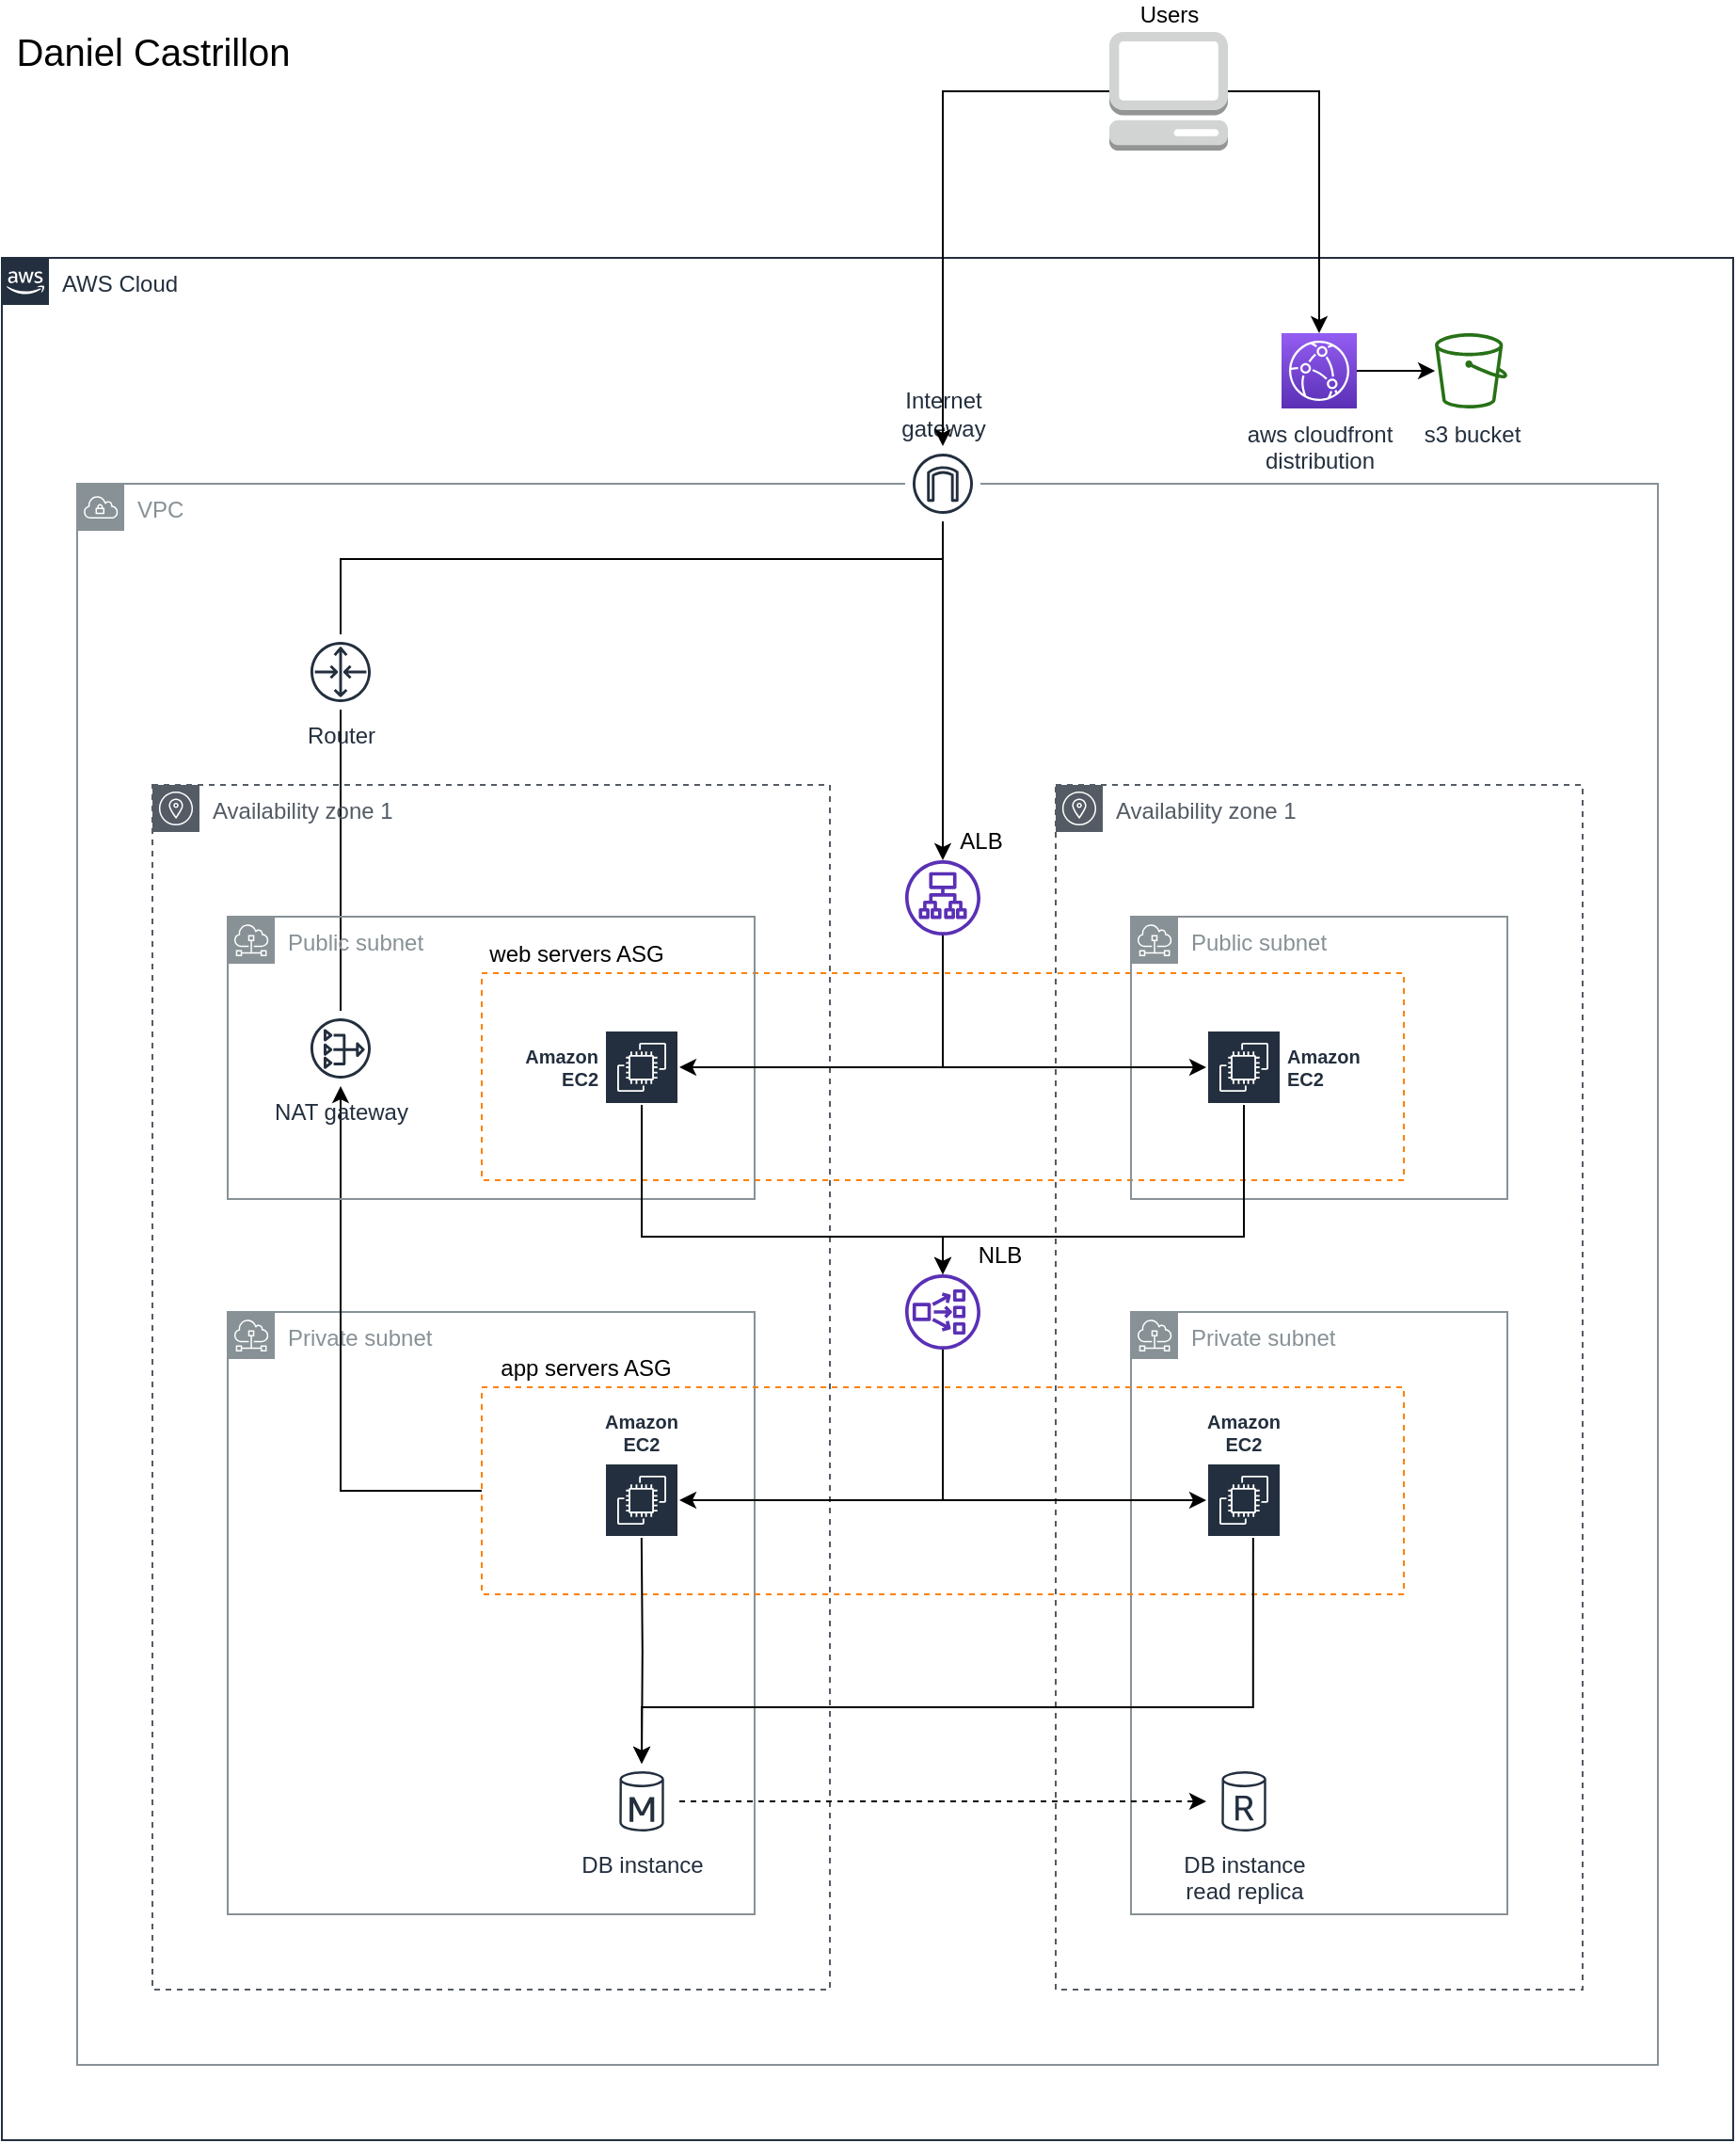 <mxfile version="13.3.9" type="device"><diagram id="j-by3AWz8vU5eYm6dDOK" name="Page-1"><mxGraphModel dx="1426" dy="860" grid="1" gridSize="10" guides="1" tooltips="1" connect="1" arrows="1" fold="1" page="1" pageScale="1" pageWidth="1600" pageHeight="1200" math="0" shadow="0"><root><mxCell id="0"/><mxCell id="1" parent="0"/><mxCell id="bcwaNz6wSpsGdtzyh42G-106" value="VPC" style="outlineConnect=0;gradientColor=none;html=1;whiteSpace=wrap;fontSize=12;fontStyle=0;shape=mxgraph.aws4.group;grIcon=mxgraph.aws4.group_vpc;strokeColor=#879196;fillColor=none;verticalAlign=top;align=left;spacingLeft=30;fontColor=#879196;dashed=0;" vertex="1" parent="1"><mxGeometry x="240" y="280" width="840" height="840" as="geometry"/></mxCell><mxCell id="bcwaNz6wSpsGdtzyh42G-95" value="AWS Cloud" style="points=[[0,0],[0.25,0],[0.5,0],[0.75,0],[1,0],[1,0.25],[1,0.5],[1,0.75],[1,1],[0.75,1],[0.5,1],[0.25,1],[0,1],[0,0.75],[0,0.5],[0,0.25]];outlineConnect=0;gradientColor=none;html=1;whiteSpace=wrap;fontSize=12;fontStyle=0;shape=mxgraph.aws4.group;grIcon=mxgraph.aws4.group_aws_cloud_alt;strokeColor=#232F3E;fillColor=none;verticalAlign=top;align=left;spacingLeft=30;fontColor=#232F3E;dashed=0;" vertex="1" parent="1"><mxGeometry x="200" y="160" width="920" height="1000" as="geometry"/></mxCell><mxCell id="bcwaNz6wSpsGdtzyh42G-43" style="edgeStyle=orthogonalEdgeStyle;rounded=0;orthogonalLoop=1;jettySize=auto;html=1;endArrow=none;endFill=0;" edge="1" parent="1" source="bcwaNz6wSpsGdtzyh42G-16" target="bcwaNz6wSpsGdtzyh42G-32"><mxGeometry relative="1" as="geometry"/></mxCell><mxCell id="bcwaNz6wSpsGdtzyh42G-76" value="" style="rounded=0;whiteSpace=wrap;html=1;dashed=1;fillColor=none;strokeColor=#FF8000;" vertex="1" parent="1"><mxGeometry x="455" y="540" width="490" height="110" as="geometry"/></mxCell><mxCell id="bcwaNz6wSpsGdtzyh42G-30" value="Availability zone 1" style="outlineConnect=0;gradientColor=none;html=1;whiteSpace=wrap;fontSize=12;fontStyle=0;shape=mxgraph.aws4.group;grIcon=mxgraph.aws4.group_availability_zone;strokeColor=#545B64;fillColor=none;verticalAlign=top;align=left;spacingLeft=30;fontColor=#545B64;dashed=1;" vertex="1" parent="1"><mxGeometry x="760" y="440" width="280" height="640" as="geometry"/></mxCell><mxCell id="bcwaNz6wSpsGdtzyh42G-7" value="Availability zone 1" style="outlineConnect=0;gradientColor=none;html=1;whiteSpace=wrap;fontSize=12;fontStyle=0;shape=mxgraph.aws4.group;grIcon=mxgraph.aws4.group_availability_zone;strokeColor=#545B64;fillColor=none;verticalAlign=top;align=left;spacingLeft=30;fontColor=#545B64;dashed=1;" vertex="1" parent="1"><mxGeometry x="280" y="440" width="360" height="640" as="geometry"/></mxCell><mxCell id="bcwaNz6wSpsGdtzyh42G-58" value="Private subnet" style="outlineConnect=0;gradientColor=none;html=1;whiteSpace=wrap;fontSize=12;fontStyle=0;shape=mxgraph.aws4.group;grIcon=mxgraph.aws4.group_subnet;strokeColor=#879196;fillColor=none;verticalAlign=top;align=left;spacingLeft=30;fontColor=#879196;dashed=0;" vertex="1" parent="1"><mxGeometry x="800" y="720" width="200" height="320" as="geometry"/></mxCell><mxCell id="bcwaNz6wSpsGdtzyh42G-18" value="Private subnet" style="outlineConnect=0;gradientColor=none;html=1;whiteSpace=wrap;fontSize=12;fontStyle=0;shape=mxgraph.aws4.group;grIcon=mxgraph.aws4.group_subnet;strokeColor=#879196;fillColor=none;verticalAlign=top;align=left;spacingLeft=30;fontColor=#879196;dashed=0;" vertex="1" parent="1"><mxGeometry x="320" y="720" width="280" height="320" as="geometry"/></mxCell><mxCell id="bcwaNz6wSpsGdtzyh42G-83" style="edgeStyle=orthogonalEdgeStyle;rounded=0;orthogonalLoop=1;jettySize=auto;html=1;endArrow=classic;endFill=1;" edge="1" parent="1" source="bcwaNz6wSpsGdtzyh42G-66" target="bcwaNz6wSpsGdtzyh42G-16"><mxGeometry relative="1" as="geometry"/></mxCell><mxCell id="bcwaNz6wSpsGdtzyh42G-66" value="" style="rounded=0;whiteSpace=wrap;html=1;dashed=1;fillColor=none;strokeColor=#FF8000;" vertex="1" parent="1"><mxGeometry x="455" y="760" width="490" height="110" as="geometry"/></mxCell><mxCell id="bcwaNz6wSpsGdtzyh42G-47" value="Public subnet" style="outlineConnect=0;gradientColor=none;html=1;whiteSpace=wrap;fontSize=12;fontStyle=0;shape=mxgraph.aws4.group;grIcon=mxgraph.aws4.group_subnet;strokeColor=#879196;verticalAlign=top;align=left;spacingLeft=30;fontColor=#879196;dashed=0;fillColor=none;" vertex="1" parent="1"><mxGeometry x="800" y="510" width="200" height="150" as="geometry"/></mxCell><mxCell id="bcwaNz6wSpsGdtzyh42G-17" value="Public subnet" style="outlineConnect=0;gradientColor=none;html=1;whiteSpace=wrap;fontSize=12;fontStyle=0;shape=mxgraph.aws4.group;grIcon=mxgraph.aws4.group_subnet;strokeColor=#879196;verticalAlign=top;align=left;spacingLeft=30;fontColor=#879196;dashed=0;fillColor=none;" vertex="1" parent="1"><mxGeometry x="320" y="510" width="280" height="150" as="geometry"/></mxCell><mxCell id="bcwaNz6wSpsGdtzyh42G-16" value="NAT gateway" style="outlineConnect=0;fontColor=#232F3E;gradientColor=none;strokeColor=#232F3E;fillColor=#ffffff;dashed=0;verticalLabelPosition=bottom;verticalAlign=top;align=center;html=1;fontSize=12;fontStyle=0;aspect=fixed;shape=mxgraph.aws4.resourceIcon;resIcon=mxgraph.aws4.nat_gateway;" vertex="1" parent="1"><mxGeometry x="360" y="560" width="40" height="40" as="geometry"/></mxCell><mxCell id="bcwaNz6wSpsGdtzyh42G-65" style="edgeStyle=orthogonalEdgeStyle;rounded=0;orthogonalLoop=1;jettySize=auto;html=1;endArrow=classic;endFill=1;dashed=1;" edge="1" parent="1" source="bcwaNz6wSpsGdtzyh42G-20" target="bcwaNz6wSpsGdtzyh42G-62"><mxGeometry relative="1" as="geometry"><Array as="points"><mxPoint x="540" y="980"/></Array></mxGeometry></mxCell><mxCell id="bcwaNz6wSpsGdtzyh42G-20" value="DB instance" style="outlineConnect=0;fontColor=#232F3E;gradientColor=none;strokeColor=#232F3E;fillColor=#ffffff;dashed=0;verticalLabelPosition=bottom;verticalAlign=top;align=center;html=1;fontSize=12;fontStyle=0;aspect=fixed;shape=mxgraph.aws4.resourceIcon;resIcon=mxgraph.aws4.db_instance;" vertex="1" parent="1"><mxGeometry x="520" y="960" width="40" height="40" as="geometry"/></mxCell><mxCell id="bcwaNz6wSpsGdtzyh42G-21" value="s3 bucket" style="outlineConnect=0;fontColor=#232F3E;gradientColor=none;fillColor=#277116;strokeColor=none;dashed=0;verticalLabelPosition=bottom;verticalAlign=top;align=center;html=1;fontSize=12;fontStyle=0;aspect=fixed;pointerEvents=1;shape=mxgraph.aws4.bucket;" vertex="1" parent="1"><mxGeometry x="961.54" y="200" width="38.46" height="40" as="geometry"/></mxCell><mxCell id="bcwaNz6wSpsGdtzyh42G-26" style="edgeStyle=orthogonalEdgeStyle;rounded=0;orthogonalLoop=1;jettySize=auto;html=1;" edge="1" parent="1" source="bcwaNz6wSpsGdtzyh42G-25" target="bcwaNz6wSpsGdtzyh42G-21"><mxGeometry relative="1" as="geometry"/></mxCell><mxCell id="bcwaNz6wSpsGdtzyh42G-25" value="aws cloudfront&lt;br&gt;distribution" style="outlineConnect=0;fontColor=#232F3E;gradientColor=#945DF2;gradientDirection=north;fillColor=#5A30B5;strokeColor=#ffffff;dashed=0;verticalLabelPosition=bottom;verticalAlign=top;align=center;html=1;fontSize=12;fontStyle=0;aspect=fixed;shape=mxgraph.aws4.resourceIcon;resIcon=mxgraph.aws4.cloudfront;" vertex="1" parent="1"><mxGeometry x="880" y="200" width="40" height="40" as="geometry"/></mxCell><mxCell id="bcwaNz6wSpsGdtzyh42G-53" style="edgeStyle=orthogonalEdgeStyle;rounded=0;orthogonalLoop=1;jettySize=auto;html=1;endArrow=classic;endFill=1;" edge="1" parent="1" source="bcwaNz6wSpsGdtzyh42G-27" target="bcwaNz6wSpsGdtzyh42G-28"><mxGeometry relative="1" as="geometry"><Array as="points"><mxPoint x="700" y="290"/><mxPoint x="700" y="290"/></Array></mxGeometry></mxCell><mxCell id="bcwaNz6wSpsGdtzyh42G-27" value="Internet&#10;gateway" style="outlineConnect=0;fontColor=#232F3E;gradientColor=none;strokeColor=#232F3E;fillColor=#ffffff;dashed=0;verticalLabelPosition=top;verticalAlign=bottom;align=center;html=1;fontSize=12;fontStyle=0;aspect=fixed;shape=mxgraph.aws4.resourceIcon;resIcon=mxgraph.aws4.internet_gateway;labelPosition=center;" vertex="1" parent="1"><mxGeometry x="680" y="260" width="40" height="40" as="geometry"/></mxCell><mxCell id="bcwaNz6wSpsGdtzyh42G-101" style="edgeStyle=orthogonalEdgeStyle;rounded=0;orthogonalLoop=1;jettySize=auto;html=1;endArrow=classic;endFill=1;" edge="1" parent="1" source="bcwaNz6wSpsGdtzyh42G-28" target="bcwaNz6wSpsGdtzyh42G-98"><mxGeometry relative="1" as="geometry"><Array as="points"><mxPoint x="700" y="590"/></Array></mxGeometry></mxCell><mxCell id="bcwaNz6wSpsGdtzyh42G-102" style="edgeStyle=orthogonalEdgeStyle;rounded=0;orthogonalLoop=1;jettySize=auto;html=1;endArrow=classic;endFill=1;" edge="1" parent="1" source="bcwaNz6wSpsGdtzyh42G-28" target="bcwaNz6wSpsGdtzyh42G-99"><mxGeometry relative="1" as="geometry"><Array as="points"><mxPoint x="700" y="590"/></Array></mxGeometry></mxCell><mxCell id="bcwaNz6wSpsGdtzyh42G-28" value="" style="outlineConnect=0;fontColor=#232F3E;gradientColor=none;fillColor=#5A30B5;strokeColor=none;dashed=0;verticalLabelPosition=top;verticalAlign=bottom;align=center;html=1;fontSize=12;fontStyle=0;aspect=fixed;pointerEvents=1;shape=mxgraph.aws4.application_load_balancer;labelPosition=center;" vertex="1" parent="1"><mxGeometry x="680" y="480" width="40" height="40" as="geometry"/></mxCell><mxCell id="bcwaNz6wSpsGdtzyh42G-39" style="edgeStyle=orthogonalEdgeStyle;rounded=0;orthogonalLoop=1;jettySize=auto;html=1;endArrow=none;endFill=0;" edge="1" parent="1" source="bcwaNz6wSpsGdtzyh42G-32" target="bcwaNz6wSpsGdtzyh42G-27"><mxGeometry relative="1" as="geometry"><Array as="points"><mxPoint x="380" y="320"/><mxPoint x="700" y="320"/></Array></mxGeometry></mxCell><mxCell id="bcwaNz6wSpsGdtzyh42G-32" value="Router" style="outlineConnect=0;fontColor=#232F3E;gradientColor=none;strokeColor=#232F3E;fillColor=#ffffff;dashed=0;verticalLabelPosition=bottom;verticalAlign=top;align=center;html=1;fontSize=12;fontStyle=0;aspect=fixed;shape=mxgraph.aws4.resourceIcon;resIcon=mxgraph.aws4.router;" vertex="1" parent="1"><mxGeometry x="360" y="360" width="40" height="40" as="geometry"/></mxCell><mxCell id="bcwaNz6wSpsGdtzyh42G-34" style="edgeStyle=orthogonalEdgeStyle;rounded=0;orthogonalLoop=1;jettySize=auto;html=1;" edge="1" parent="1" source="bcwaNz6wSpsGdtzyh42G-33" target="bcwaNz6wSpsGdtzyh42G-27"><mxGeometry relative="1" as="geometry"/></mxCell><mxCell id="bcwaNz6wSpsGdtzyh42G-36" style="edgeStyle=orthogonalEdgeStyle;rounded=0;orthogonalLoop=1;jettySize=auto;html=1;" edge="1" parent="1" source="bcwaNz6wSpsGdtzyh42G-33" target="bcwaNz6wSpsGdtzyh42G-25"><mxGeometry relative="1" as="geometry"/></mxCell><mxCell id="bcwaNz6wSpsGdtzyh42G-33" value="Users" style="outlineConnect=0;dashed=0;verticalLabelPosition=top;verticalAlign=bottom;align=center;html=1;shape=mxgraph.aws3.management_console;fillColor=#D2D3D3;gradientColor=none;labelPosition=center;" vertex="1" parent="1"><mxGeometry x="788.5" y="40" width="63" height="63" as="geometry"/></mxCell><mxCell id="bcwaNz6wSpsGdtzyh42G-93" style="edgeStyle=orthogonalEdgeStyle;rounded=0;orthogonalLoop=1;jettySize=auto;html=1;endArrow=classic;endFill=1;" edge="1" parent="1" source="bcwaNz6wSpsGdtzyh42G-35" target="bcwaNz6wSpsGdtzyh42G-91"><mxGeometry relative="1" as="geometry"><Array as="points"><mxPoint x="700" y="820"/></Array></mxGeometry></mxCell><mxCell id="bcwaNz6wSpsGdtzyh42G-94" style="edgeStyle=orthogonalEdgeStyle;rounded=0;orthogonalLoop=1;jettySize=auto;html=1;endArrow=classic;endFill=1;" edge="1" parent="1" source="bcwaNz6wSpsGdtzyh42G-35" target="bcwaNz6wSpsGdtzyh42G-90"><mxGeometry relative="1" as="geometry"><Array as="points"><mxPoint x="700" y="820"/></Array></mxGeometry></mxCell><mxCell id="bcwaNz6wSpsGdtzyh42G-35" value="" style="outlineConnect=0;fontColor=#232F3E;gradientColor=none;fillColor=#5A30B5;strokeColor=none;dashed=0;verticalLabelPosition=bottom;verticalAlign=top;align=center;html=1;fontSize=12;fontStyle=0;aspect=fixed;pointerEvents=1;shape=mxgraph.aws4.network_load_balancer;" vertex="1" parent="1"><mxGeometry x="680" y="700" width="40" height="40" as="geometry"/></mxCell><mxCell id="bcwaNz6wSpsGdtzyh42G-64" style="edgeStyle=orthogonalEdgeStyle;rounded=0;orthogonalLoop=1;jettySize=auto;html=1;endArrow=classic;endFill=1;" edge="1" parent="1" target="bcwaNz6wSpsGdtzyh42G-20"><mxGeometry relative="1" as="geometry"><mxPoint x="539.917" y="840" as="sourcePoint"/></mxGeometry></mxCell><mxCell id="bcwaNz6wSpsGdtzyh42G-62" value="DB instance&#10;read replica" style="outlineConnect=0;fontColor=#232F3E;gradientColor=none;strokeColor=#232F3E;fillColor=#ffffff;dashed=0;verticalLabelPosition=bottom;verticalAlign=top;align=center;html=1;fontSize=12;fontStyle=0;aspect=fixed;shape=mxgraph.aws4.resourceIcon;resIcon=mxgraph.aws4.db_instance_read_replica;" vertex="1" parent="1"><mxGeometry x="840" y="960" width="40" height="40" as="geometry"/></mxCell><mxCell id="bcwaNz6wSpsGdtzyh42G-73" style="edgeStyle=orthogonalEdgeStyle;rounded=0;orthogonalLoop=1;jettySize=auto;html=1;endArrow=classic;endFill=1;" edge="1" parent="1" target="bcwaNz6wSpsGdtzyh42G-20"><mxGeometry relative="1" as="geometry"><mxPoint x="864.917" y="840" as="sourcePoint"/><Array as="points"><mxPoint x="865" y="930"/><mxPoint x="540" y="930"/></Array></mxGeometry></mxCell><mxCell id="bcwaNz6wSpsGdtzyh42G-80" value="ALB" style="text;html=1;align=center;verticalAlign=middle;resizable=0;points=[];autosize=1;" vertex="1" parent="1"><mxGeometry x="700" y="460" width="40" height="20" as="geometry"/></mxCell><mxCell id="bcwaNz6wSpsGdtzyh42G-81" value="NLB" style="text;html=1;align=center;verticalAlign=middle;resizable=0;points=[];autosize=1;" vertex="1" parent="1"><mxGeometry x="710" y="680" width="40" height="20" as="geometry"/></mxCell><mxCell id="bcwaNz6wSpsGdtzyh42G-84" value="web servers ASG" style="text;html=1;align=center;verticalAlign=middle;resizable=0;points=[];autosize=1;" vertex="1" parent="1"><mxGeometry x="450" y="520" width="110" height="20" as="geometry"/></mxCell><mxCell id="bcwaNz6wSpsGdtzyh42G-87" value="app servers ASG" style="text;html=1;align=center;verticalAlign=middle;resizable=0;points=[];autosize=1;" vertex="1" parent="1"><mxGeometry x="455" y="740" width="110" height="20" as="geometry"/></mxCell><mxCell id="bcwaNz6wSpsGdtzyh42G-90" value="Amazon EC2" style="outlineConnect=0;fontColor=#232F3E;gradientColor=none;strokeColor=#ffffff;fillColor=#232F3E;dashed=0;verticalLabelPosition=top;verticalAlign=bottom;align=center;html=1;whiteSpace=wrap;fontSize=10;fontStyle=1;spacing=3;shape=mxgraph.aws4.productIcon;prIcon=mxgraph.aws4.ec2;labelPosition=center;" vertex="1" parent="1"><mxGeometry x="520" y="800" width="40" height="40" as="geometry"/></mxCell><mxCell id="bcwaNz6wSpsGdtzyh42G-91" value="Amazon EC2" style="outlineConnect=0;fontColor=#232F3E;gradientColor=none;strokeColor=#ffffff;fillColor=#232F3E;dashed=0;verticalLabelPosition=top;verticalAlign=bottom;align=center;html=1;whiteSpace=wrap;fontSize=10;fontStyle=1;spacing=3;shape=mxgraph.aws4.productIcon;prIcon=mxgraph.aws4.ec2;labelPosition=center;" vertex="1" parent="1"><mxGeometry x="840" y="800" width="40" height="40" as="geometry"/></mxCell><mxCell id="bcwaNz6wSpsGdtzyh42G-96" value="&lt;font style=&quot;font-size: 20px&quot;&gt;Daniel Castrillon&lt;/font&gt;" style="text;html=1;align=center;verticalAlign=middle;resizable=0;points=[];autosize=1;" vertex="1" parent="1"><mxGeometry x="200" y="40" width="160" height="20" as="geometry"/></mxCell><mxCell id="bcwaNz6wSpsGdtzyh42G-103" style="edgeStyle=orthogonalEdgeStyle;rounded=0;orthogonalLoop=1;jettySize=auto;html=1;endArrow=classic;endFill=1;" edge="1" parent="1" source="bcwaNz6wSpsGdtzyh42G-98" target="bcwaNz6wSpsGdtzyh42G-35"><mxGeometry relative="1" as="geometry"><Array as="points"><mxPoint x="540" y="680"/><mxPoint x="700" y="680"/></Array></mxGeometry></mxCell><mxCell id="bcwaNz6wSpsGdtzyh42G-98" value="Amazon EC2" style="outlineConnect=0;fontColor=#232F3E;gradientColor=none;strokeColor=#ffffff;fillColor=#232F3E;dashed=0;verticalLabelPosition=middle;verticalAlign=middle;align=right;html=1;whiteSpace=wrap;fontSize=10;fontStyle=1;spacing=3;shape=mxgraph.aws4.productIcon;prIcon=mxgraph.aws4.ec2;labelPosition=left;" vertex="1" parent="1"><mxGeometry x="520" y="570" width="40" height="40" as="geometry"/></mxCell><mxCell id="bcwaNz6wSpsGdtzyh42G-105" style="edgeStyle=orthogonalEdgeStyle;rounded=0;orthogonalLoop=1;jettySize=auto;html=1;endArrow=classic;endFill=1;" edge="1" parent="1" source="bcwaNz6wSpsGdtzyh42G-99" target="bcwaNz6wSpsGdtzyh42G-35"><mxGeometry relative="1" as="geometry"><Array as="points"><mxPoint x="860" y="680"/><mxPoint x="700" y="680"/></Array></mxGeometry></mxCell><mxCell id="bcwaNz6wSpsGdtzyh42G-99" value="Amazon EC2" style="outlineConnect=0;fontColor=#232F3E;gradientColor=none;strokeColor=#ffffff;fillColor=#232F3E;dashed=0;verticalLabelPosition=middle;verticalAlign=middle;align=left;html=1;whiteSpace=wrap;fontSize=10;fontStyle=1;spacing=3;shape=mxgraph.aws4.productIcon;prIcon=mxgraph.aws4.ec2;labelPosition=right;" vertex="1" parent="1"><mxGeometry x="840" y="570" width="40" height="40" as="geometry"/></mxCell></root></mxGraphModel></diagram></mxfile>